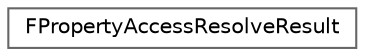 digraph "Graphical Class Hierarchy"
{
 // INTERACTIVE_SVG=YES
 // LATEX_PDF_SIZE
  bgcolor="transparent";
  edge [fontname=Helvetica,fontsize=10,labelfontname=Helvetica,labelfontsize=10];
  node [fontname=Helvetica,fontsize=10,shape=box,height=0.2,width=0.4];
  rankdir="LR";
  Node0 [id="Node000000",label="FPropertyAccessResolveResult",height=0.2,width=0.4,color="grey40", fillcolor="white", style="filled",URL="$dc/d6e/structFPropertyAccessResolveResult.html",tooltip="Result of a property access resolve."];
}
